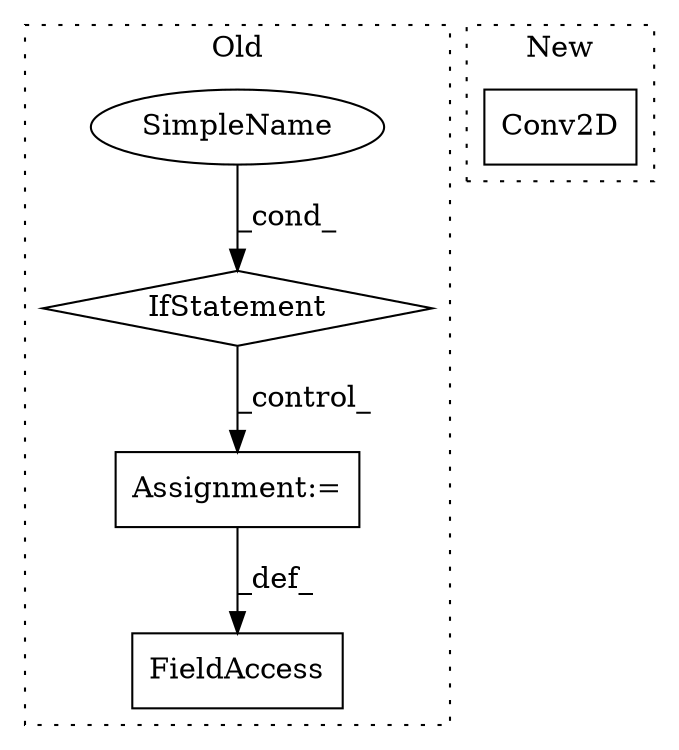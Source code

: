 digraph G {
subgraph cluster0 {
1 [label="IfStatement" a="25" s="15424,15439" l="4,2" shape="diamond"];
3 [label="Assignment:=" a="7" s="15501" l="1" shape="box"];
4 [label="SimpleName" a="42" s="" l="" shape="ellipse"];
5 [label="FieldAccess" a="22" s="15485" l="16" shape="box"];
label = "Old";
style="dotted";
}
subgraph cluster1 {
2 [label="Conv2D" a="32" s="15711,15728" l="7,1" shape="box"];
label = "New";
style="dotted";
}
1 -> 3 [label="_control_"];
3 -> 5 [label="_def_"];
4 -> 1 [label="_cond_"];
}